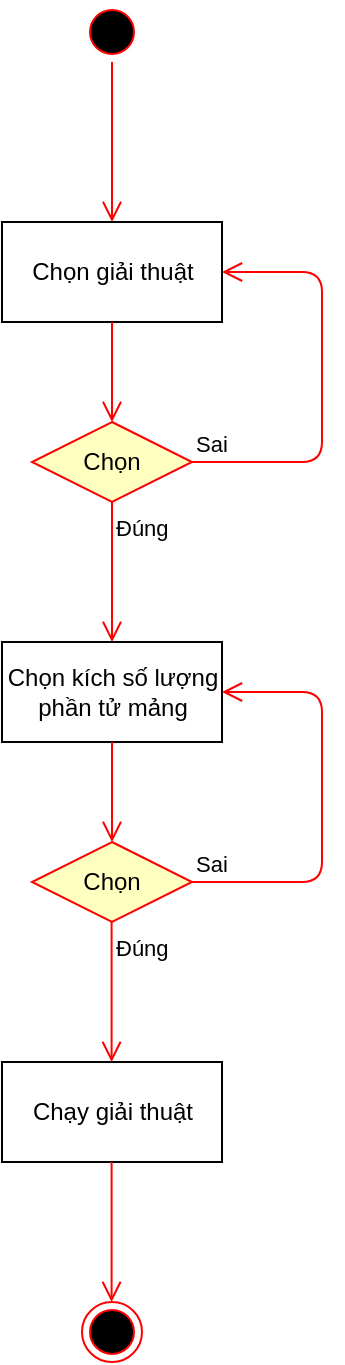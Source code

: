 <mxfile version="14.1.2" type="device"><diagram id="MPjYCPiGZHuVlcVyH8GX" name="Page-1"><mxGraphModel dx="347" dy="157" grid="1" gridSize="10" guides="1" tooltips="1" connect="1" arrows="1" fold="1" page="1" pageScale="1" pageWidth="850" pageHeight="1100" math="0" shadow="0"><root><mxCell id="0"/><mxCell id="1" parent="0"/><mxCell id="BKeghqUiJipoO0Wmrv7o-20" value="" style="ellipse;html=1;shape=startState;fillColor=#000000;strokeColor=#ff0000;" vertex="1" parent="1"><mxGeometry x="360" y="80" width="30" height="30" as="geometry"/></mxCell><mxCell id="BKeghqUiJipoO0Wmrv7o-21" value="" style="edgeStyle=orthogonalEdgeStyle;html=1;verticalAlign=bottom;endArrow=open;endSize=8;strokeColor=#ff0000;entryX=0.5;entryY=0;entryDx=0;entryDy=0;" edge="1" source="BKeghqUiJipoO0Wmrv7o-20" parent="1" target="BKeghqUiJipoO0Wmrv7o-22"><mxGeometry relative="1" as="geometry"><mxPoint x="375" y="170" as="targetPoint"/></mxGeometry></mxCell><mxCell id="BKeghqUiJipoO0Wmrv7o-22" value="Chọn giải thuật" style="html=1;" vertex="1" parent="1"><mxGeometry x="320" y="190" width="110" height="50" as="geometry"/></mxCell><mxCell id="BKeghqUiJipoO0Wmrv7o-23" value="Chọn" style="rhombus;whiteSpace=wrap;html=1;fillColor=#ffffc0;strokeColor=#ff0000;" vertex="1" parent="1"><mxGeometry x="335" y="290" width="80" height="40" as="geometry"/></mxCell><mxCell id="BKeghqUiJipoO0Wmrv7o-24" value="Sai" style="edgeStyle=orthogonalEdgeStyle;html=1;align=left;verticalAlign=bottom;endArrow=open;endSize=8;strokeColor=#ff0000;entryX=1;entryY=0.5;entryDx=0;entryDy=0;exitX=1;exitY=0.5;exitDx=0;exitDy=0;" edge="1" source="BKeghqUiJipoO0Wmrv7o-23" parent="1" target="BKeghqUiJipoO0Wmrv7o-22"><mxGeometry x="-1" relative="1" as="geometry"><mxPoint x="520" y="310" as="targetPoint"/><Array as="points"><mxPoint x="480" y="310"/><mxPoint x="480" y="215"/></Array></mxGeometry></mxCell><mxCell id="BKeghqUiJipoO0Wmrv7o-25" value="Đúng" style="edgeStyle=orthogonalEdgeStyle;html=1;align=left;verticalAlign=top;endArrow=open;endSize=8;strokeColor=#ff0000;" edge="1" source="BKeghqUiJipoO0Wmrv7o-23" parent="1"><mxGeometry x="-1" relative="1" as="geometry"><mxPoint x="375" y="400" as="targetPoint"/></mxGeometry></mxCell><mxCell id="BKeghqUiJipoO0Wmrv7o-26" value="" style="edgeStyle=orthogonalEdgeStyle;html=1;verticalAlign=bottom;endArrow=open;endSize=8;strokeColor=#ff0000;entryX=0.5;entryY=0;entryDx=0;entryDy=0;exitX=0.5;exitY=1;exitDx=0;exitDy=0;" edge="1" parent="1" source="BKeghqUiJipoO0Wmrv7o-22" target="BKeghqUiJipoO0Wmrv7o-23"><mxGeometry relative="1" as="geometry"><mxPoint x="385" y="200" as="targetPoint"/><mxPoint x="385" y="120" as="sourcePoint"/></mxGeometry></mxCell><mxCell id="BKeghqUiJipoO0Wmrv7o-28" value="Chọn kích số lượng &lt;br&gt;phần tử mảng" style="html=1;" vertex="1" parent="1"><mxGeometry x="320" y="400" width="110" height="50" as="geometry"/></mxCell><mxCell id="BKeghqUiJipoO0Wmrv7o-29" value="Chọn" style="rhombus;whiteSpace=wrap;html=1;fillColor=#ffffc0;strokeColor=#ff0000;" vertex="1" parent="1"><mxGeometry x="335" y="500" width="80" height="40" as="geometry"/></mxCell><mxCell id="BKeghqUiJipoO0Wmrv7o-30" value="Sai" style="edgeStyle=orthogonalEdgeStyle;html=1;align=left;verticalAlign=bottom;endArrow=open;endSize=8;strokeColor=#ff0000;entryX=1;entryY=0.5;entryDx=0;entryDy=0;exitX=1;exitY=0.5;exitDx=0;exitDy=0;" edge="1" parent="1" source="BKeghqUiJipoO0Wmrv7o-29" target="BKeghqUiJipoO0Wmrv7o-28"><mxGeometry x="-1" relative="1" as="geometry"><mxPoint x="520" y="520" as="targetPoint"/><Array as="points"><mxPoint x="480" y="520"/><mxPoint x="480" y="425"/></Array></mxGeometry></mxCell><mxCell id="BKeghqUiJipoO0Wmrv7o-31" value="" style="edgeStyle=orthogonalEdgeStyle;html=1;verticalAlign=bottom;endArrow=open;endSize=8;strokeColor=#ff0000;entryX=0.5;entryY=0;entryDx=0;entryDy=0;exitX=0.5;exitY=1;exitDx=0;exitDy=0;" edge="1" parent="1" source="BKeghqUiJipoO0Wmrv7o-28" target="BKeghqUiJipoO0Wmrv7o-29"><mxGeometry relative="1" as="geometry"><mxPoint x="385" y="410" as="targetPoint"/><mxPoint x="385" y="330" as="sourcePoint"/></mxGeometry></mxCell><mxCell id="BKeghqUiJipoO0Wmrv7o-32" value="Đúng" style="edgeStyle=orthogonalEdgeStyle;html=1;align=left;verticalAlign=top;endArrow=open;endSize=8;strokeColor=#ff0000;" edge="1" parent="1"><mxGeometry x="-1" relative="1" as="geometry"><mxPoint x="374.8" y="610" as="targetPoint"/><mxPoint x="374.8" y="540" as="sourcePoint"/></mxGeometry></mxCell><mxCell id="BKeghqUiJipoO0Wmrv7o-33" value="Chạy giải thuật" style="html=1;" vertex="1" parent="1"><mxGeometry x="320" y="610" width="110" height="50" as="geometry"/></mxCell><mxCell id="BKeghqUiJipoO0Wmrv7o-34" value="" style="ellipse;html=1;shape=endState;fillColor=#000000;strokeColor=#ff0000;" vertex="1" parent="1"><mxGeometry x="360" y="730" width="30" height="30" as="geometry"/></mxCell><mxCell id="BKeghqUiJipoO0Wmrv7o-35" value="" style="edgeStyle=orthogonalEdgeStyle;html=1;align=left;verticalAlign=top;endArrow=open;endSize=8;strokeColor=#ff0000;" edge="1" parent="1"><mxGeometry x="-1" relative="1" as="geometry"><mxPoint x="374.8" y="730" as="targetPoint"/><mxPoint x="374.8" y="660" as="sourcePoint"/></mxGeometry></mxCell></root></mxGraphModel></diagram></mxfile>